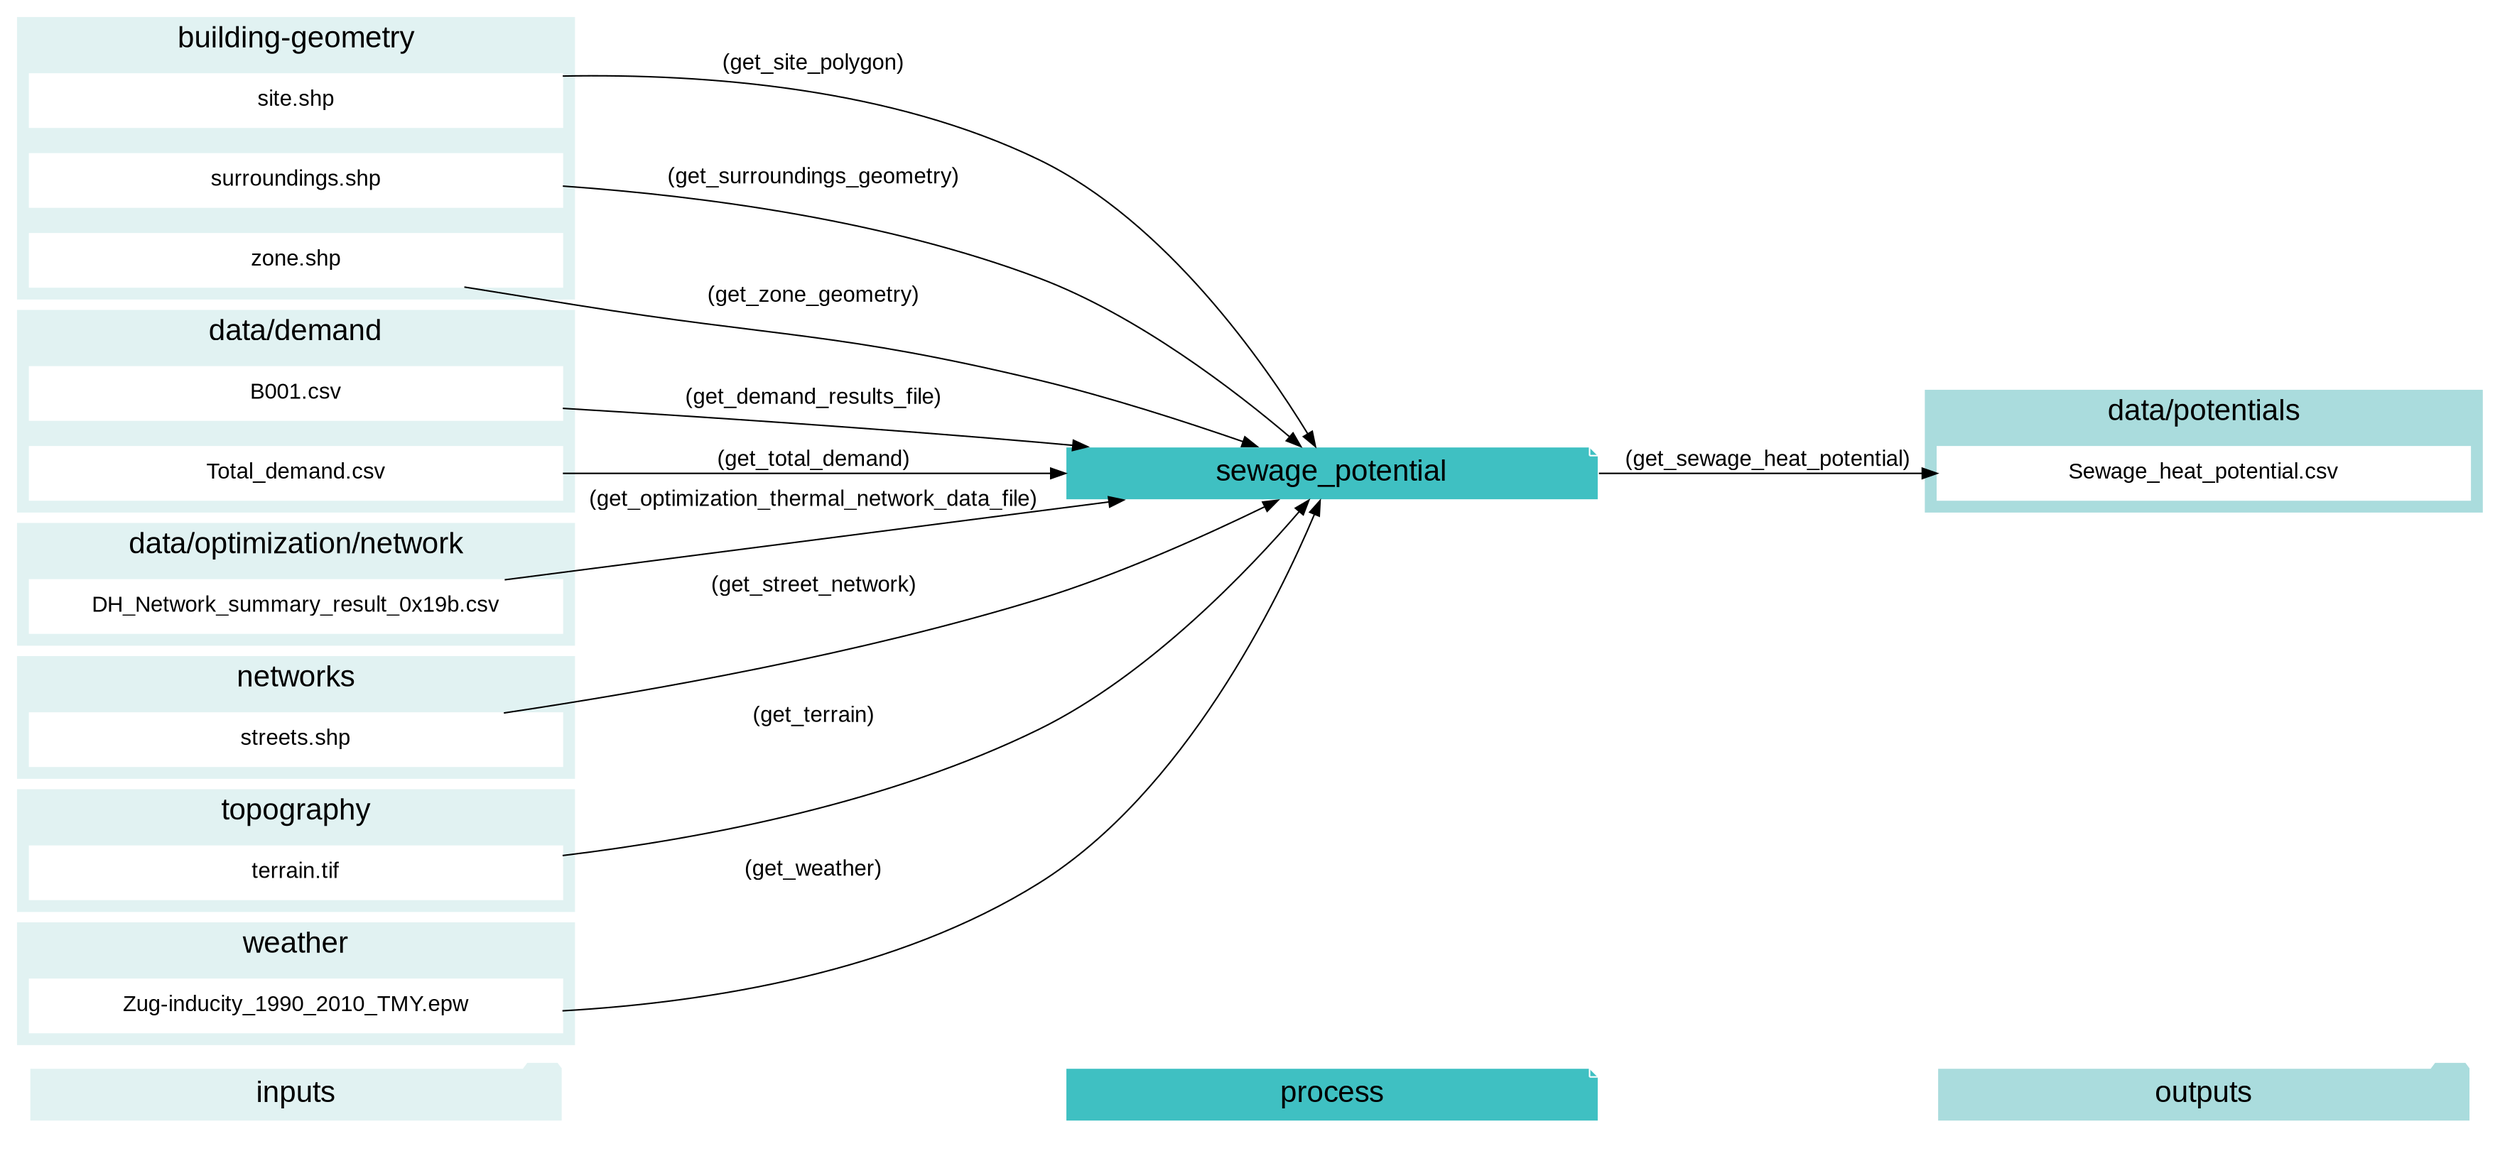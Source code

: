 digraph trace_inputlocator {
    rankdir="LR";
    graph [overlap=false, fontname=arial];
    node [shape=box, style=filled, color=white, fontsize=15, fontname=arial, fixedsize=true, width=5];
    edge [fontname=arial, fontsize = 15]
    newrank=true
    subgraph cluster_legend {
    fontsize=25
    style=invis
    "process"[style=filled, fillcolor="#3FC0C2", shape=note, fontsize=20, fontname="arial"]
    "inputs" [style=filled, shape=folder, color=white, fillcolor="#E1F2F2", fontsize=20]
    "outputs"[style=filled, shape=folder, color=white, fillcolor="#aadcdd", fontsize=20]
    "inputs"->"process"[style=invis]
    "process"->"outputs"[style=invis]
    }
    "sewage_potential"[style=filled, color=white, fillcolor="#3FC0C2", shape=note, fontsize=20, fontname=arial];
    subgraph cluster_0_in {
        style = filled;
        color = "#E1F2F2";
        fontsize = 20;
        rank=same;
        label="building-geometry";
        "site.shp"
        "surroundings.shp"
        "zone.shp"
    }
    subgraph cluster_1_in {
        style = filled;
        color = "#E1F2F2";
        fontsize = 20;
        rank=same;
        label="data/demand";
        "B001.csv"
        "Total_demand.csv"
    }
    subgraph cluster_2_in {
        style = filled;
        color = "#E1F2F2";
        fontsize = 20;
        rank=same;
        label="data/optimization/network";
        "DH_Network_summary_result_0x19b.csv"
    }
    subgraph cluster_3_out {
        style = filled;
        color = "#aadcdd";
        fontsize = 20;
        rank=same;
        label="data/potentials";
        "Sewage_heat_potential.csv"
    }
    subgraph cluster_4_in {
        style = filled;
        color = "#E1F2F2";
        fontsize = 20;
        rank=same;
        label="networks";
        "streets.shp"
    }
    subgraph cluster_5_in {
        style = filled;
        color = "#E1F2F2";
        fontsize = 20;
        rank=same;
        label="topography";
        "terrain.tif"
    }
    subgraph cluster_6_in {
        style = filled;
        color = "#E1F2F2";
        fontsize = 20;
        rank=same;
        label="weather";
        "Zug-inducity_1990_2010_TMY.epw"
    }
    "B001.csv" -> "sewage_potential"[label="(get_demand_results_file)"]
    "DH_Network_summary_result_0x19b.csv" -> "sewage_potential"[label="(get_optimization_thermal_network_data_file)"]
    "site.shp" -> "sewage_potential"[label="(get_site_polygon)"]
    "streets.shp" -> "sewage_potential"[label="(get_street_network)"]
    "surroundings.shp" -> "sewage_potential"[label="(get_surroundings_geometry)"]
    "terrain.tif" -> "sewage_potential"[label="(get_terrain)"]
    "Total_demand.csv" -> "sewage_potential"[label="(get_total_demand)"]
    "Zug-inducity_1990_2010_TMY.epw" -> "sewage_potential"[label="(get_weather)"]
    "zone.shp" -> "sewage_potential"[label="(get_zone_geometry)"]
    "sewage_potential" -> "Sewage_heat_potential.csv"[label="(get_sewage_heat_potential)"]
    }